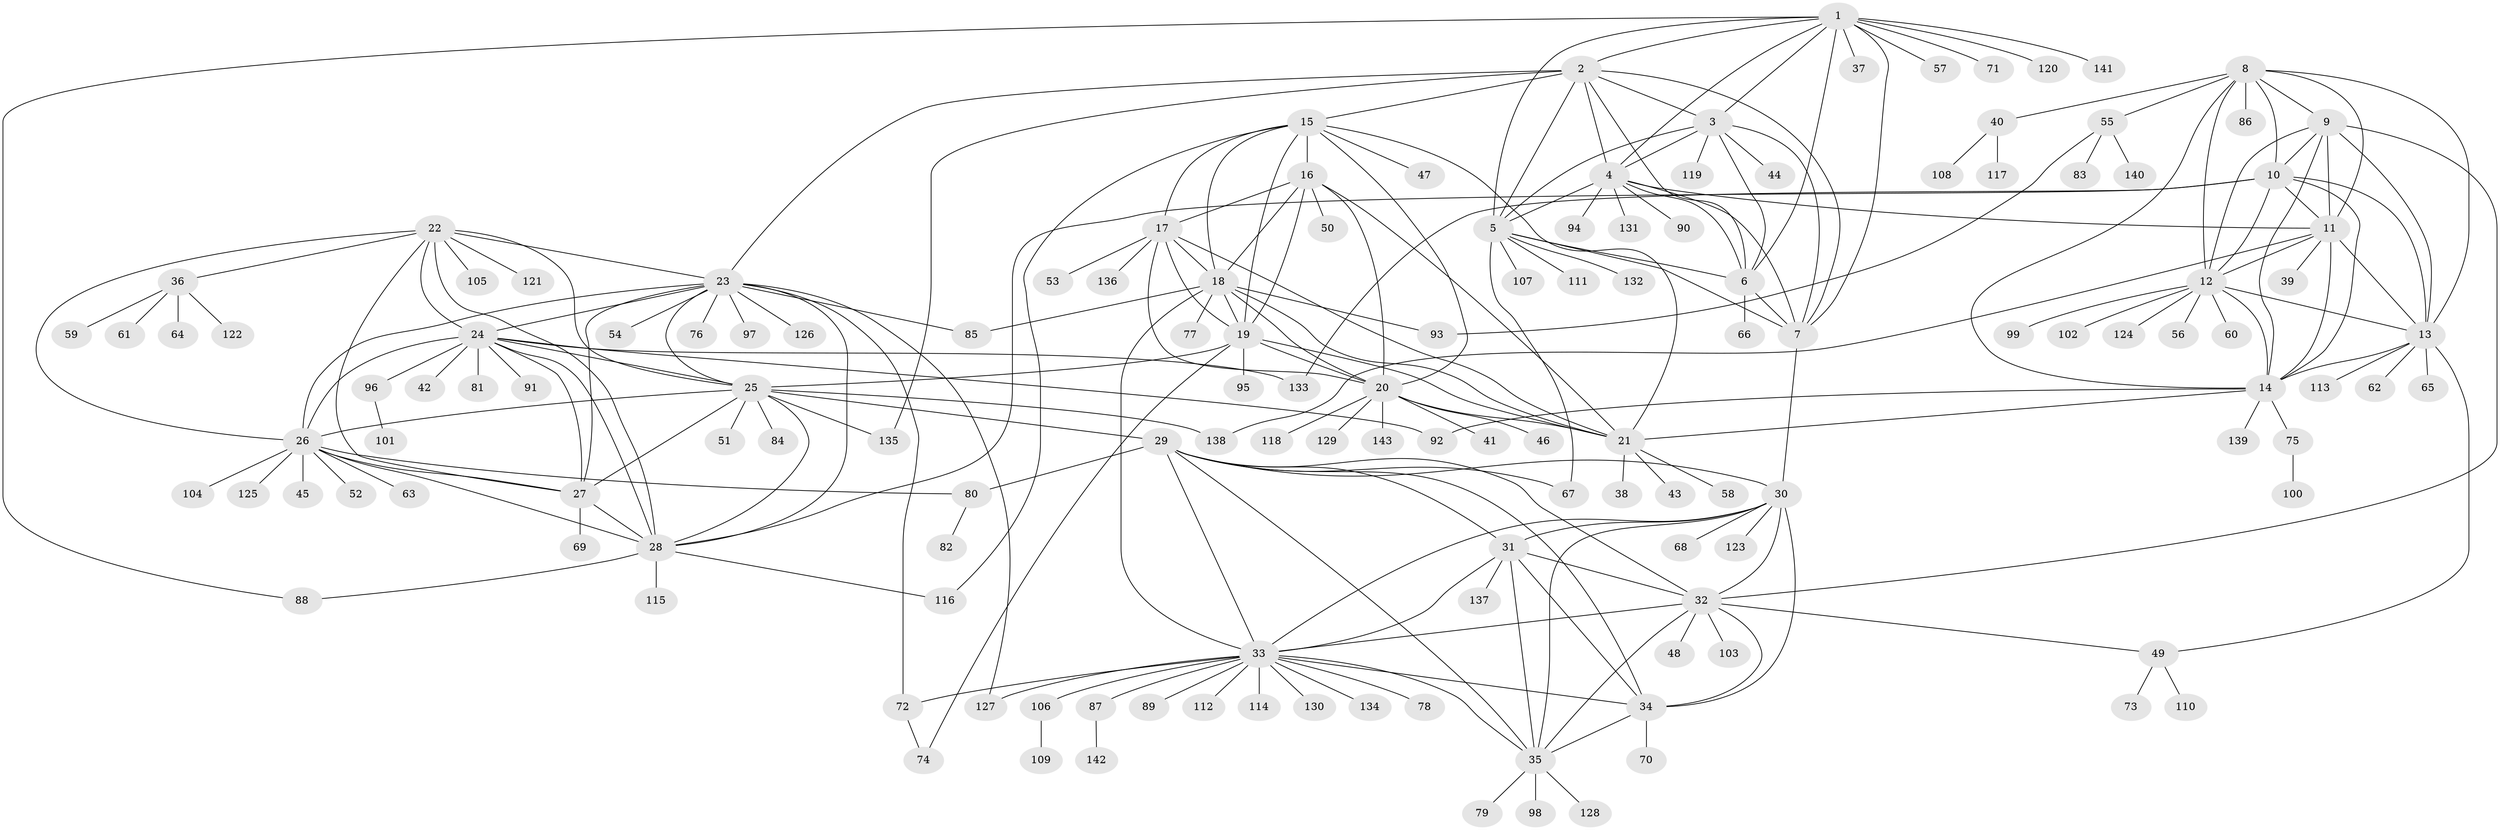 // coarse degree distribution, {10: 0.034782608695652174, 9: 0.06086956521739131, 7: 0.06086956521739131, 5: 0.02608695652173913, 11: 0.017391304347826087, 13: 0.008695652173913044, 8: 0.017391304347826087, 19: 0.008695652173913044, 17: 0.008695652173913044, 1: 0.6608695652173913, 3: 0.034782608695652174, 2: 0.06086956521739131}
// Generated by graph-tools (version 1.1) at 2025/52/02/27/25 19:52:19]
// undirected, 143 vertices, 237 edges
graph export_dot {
graph [start="1"]
  node [color=gray90,style=filled];
  1;
  2;
  3;
  4;
  5;
  6;
  7;
  8;
  9;
  10;
  11;
  12;
  13;
  14;
  15;
  16;
  17;
  18;
  19;
  20;
  21;
  22;
  23;
  24;
  25;
  26;
  27;
  28;
  29;
  30;
  31;
  32;
  33;
  34;
  35;
  36;
  37;
  38;
  39;
  40;
  41;
  42;
  43;
  44;
  45;
  46;
  47;
  48;
  49;
  50;
  51;
  52;
  53;
  54;
  55;
  56;
  57;
  58;
  59;
  60;
  61;
  62;
  63;
  64;
  65;
  66;
  67;
  68;
  69;
  70;
  71;
  72;
  73;
  74;
  75;
  76;
  77;
  78;
  79;
  80;
  81;
  82;
  83;
  84;
  85;
  86;
  87;
  88;
  89;
  90;
  91;
  92;
  93;
  94;
  95;
  96;
  97;
  98;
  99;
  100;
  101;
  102;
  103;
  104;
  105;
  106;
  107;
  108;
  109;
  110;
  111;
  112;
  113;
  114;
  115;
  116;
  117;
  118;
  119;
  120;
  121;
  122;
  123;
  124;
  125;
  126;
  127;
  128;
  129;
  130;
  131;
  132;
  133;
  134;
  135;
  136;
  137;
  138;
  139;
  140;
  141;
  142;
  143;
  1 -- 2;
  1 -- 3;
  1 -- 4;
  1 -- 5;
  1 -- 6;
  1 -- 7;
  1 -- 37;
  1 -- 57;
  1 -- 71;
  1 -- 88;
  1 -- 120;
  1 -- 141;
  2 -- 3;
  2 -- 4;
  2 -- 5;
  2 -- 6;
  2 -- 7;
  2 -- 15;
  2 -- 23;
  2 -- 135;
  3 -- 4;
  3 -- 5;
  3 -- 6;
  3 -- 7;
  3 -- 44;
  3 -- 119;
  4 -- 5;
  4 -- 6;
  4 -- 7;
  4 -- 11;
  4 -- 90;
  4 -- 94;
  4 -- 131;
  5 -- 6;
  5 -- 7;
  5 -- 67;
  5 -- 107;
  5 -- 111;
  5 -- 132;
  6 -- 7;
  6 -- 66;
  7 -- 30;
  8 -- 9;
  8 -- 10;
  8 -- 11;
  8 -- 12;
  8 -- 13;
  8 -- 14;
  8 -- 40;
  8 -- 55;
  8 -- 86;
  9 -- 10;
  9 -- 11;
  9 -- 12;
  9 -- 13;
  9 -- 14;
  9 -- 32;
  10 -- 11;
  10 -- 12;
  10 -- 13;
  10 -- 14;
  10 -- 28;
  10 -- 133;
  11 -- 12;
  11 -- 13;
  11 -- 14;
  11 -- 39;
  11 -- 138;
  12 -- 13;
  12 -- 14;
  12 -- 56;
  12 -- 60;
  12 -- 99;
  12 -- 102;
  12 -- 124;
  13 -- 14;
  13 -- 49;
  13 -- 62;
  13 -- 65;
  13 -- 113;
  14 -- 21;
  14 -- 75;
  14 -- 92;
  14 -- 139;
  15 -- 16;
  15 -- 17;
  15 -- 18;
  15 -- 19;
  15 -- 20;
  15 -- 21;
  15 -- 47;
  15 -- 116;
  16 -- 17;
  16 -- 18;
  16 -- 19;
  16 -- 20;
  16 -- 21;
  16 -- 50;
  17 -- 18;
  17 -- 19;
  17 -- 20;
  17 -- 21;
  17 -- 53;
  17 -- 136;
  18 -- 19;
  18 -- 20;
  18 -- 21;
  18 -- 33;
  18 -- 77;
  18 -- 85;
  18 -- 93;
  19 -- 20;
  19 -- 21;
  19 -- 25;
  19 -- 74;
  19 -- 95;
  20 -- 21;
  20 -- 41;
  20 -- 46;
  20 -- 118;
  20 -- 129;
  20 -- 143;
  21 -- 38;
  21 -- 43;
  21 -- 58;
  22 -- 23;
  22 -- 24;
  22 -- 25;
  22 -- 26;
  22 -- 27;
  22 -- 28;
  22 -- 36;
  22 -- 105;
  22 -- 121;
  23 -- 24;
  23 -- 25;
  23 -- 26;
  23 -- 27;
  23 -- 28;
  23 -- 54;
  23 -- 72;
  23 -- 76;
  23 -- 85;
  23 -- 97;
  23 -- 126;
  23 -- 127;
  24 -- 25;
  24 -- 26;
  24 -- 27;
  24 -- 28;
  24 -- 42;
  24 -- 81;
  24 -- 91;
  24 -- 92;
  24 -- 96;
  24 -- 133;
  25 -- 26;
  25 -- 27;
  25 -- 28;
  25 -- 29;
  25 -- 51;
  25 -- 84;
  25 -- 135;
  25 -- 138;
  26 -- 27;
  26 -- 28;
  26 -- 45;
  26 -- 52;
  26 -- 63;
  26 -- 80;
  26 -- 104;
  26 -- 125;
  27 -- 28;
  27 -- 69;
  28 -- 88;
  28 -- 115;
  28 -- 116;
  29 -- 30;
  29 -- 31;
  29 -- 32;
  29 -- 33;
  29 -- 34;
  29 -- 35;
  29 -- 67;
  29 -- 80;
  30 -- 31;
  30 -- 32;
  30 -- 33;
  30 -- 34;
  30 -- 35;
  30 -- 68;
  30 -- 123;
  31 -- 32;
  31 -- 33;
  31 -- 34;
  31 -- 35;
  31 -- 137;
  32 -- 33;
  32 -- 34;
  32 -- 35;
  32 -- 48;
  32 -- 49;
  32 -- 103;
  33 -- 34;
  33 -- 35;
  33 -- 72;
  33 -- 78;
  33 -- 87;
  33 -- 89;
  33 -- 106;
  33 -- 112;
  33 -- 114;
  33 -- 127;
  33 -- 130;
  33 -- 134;
  34 -- 35;
  34 -- 70;
  35 -- 79;
  35 -- 98;
  35 -- 128;
  36 -- 59;
  36 -- 61;
  36 -- 64;
  36 -- 122;
  40 -- 108;
  40 -- 117;
  49 -- 73;
  49 -- 110;
  55 -- 83;
  55 -- 93;
  55 -- 140;
  72 -- 74;
  75 -- 100;
  80 -- 82;
  87 -- 142;
  96 -- 101;
  106 -- 109;
}
